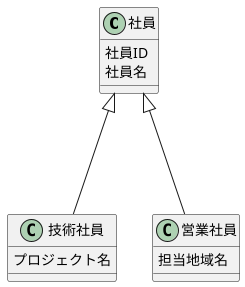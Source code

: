 @startuml

class 社員 {
社員ID
社員名
}

class 技術社員 {
  プロジェクト名
}

class 営業社員 {
  担当地域名
}



社員 <|--down- 技術社員
社員 <|--down- 営業社員
@enduml